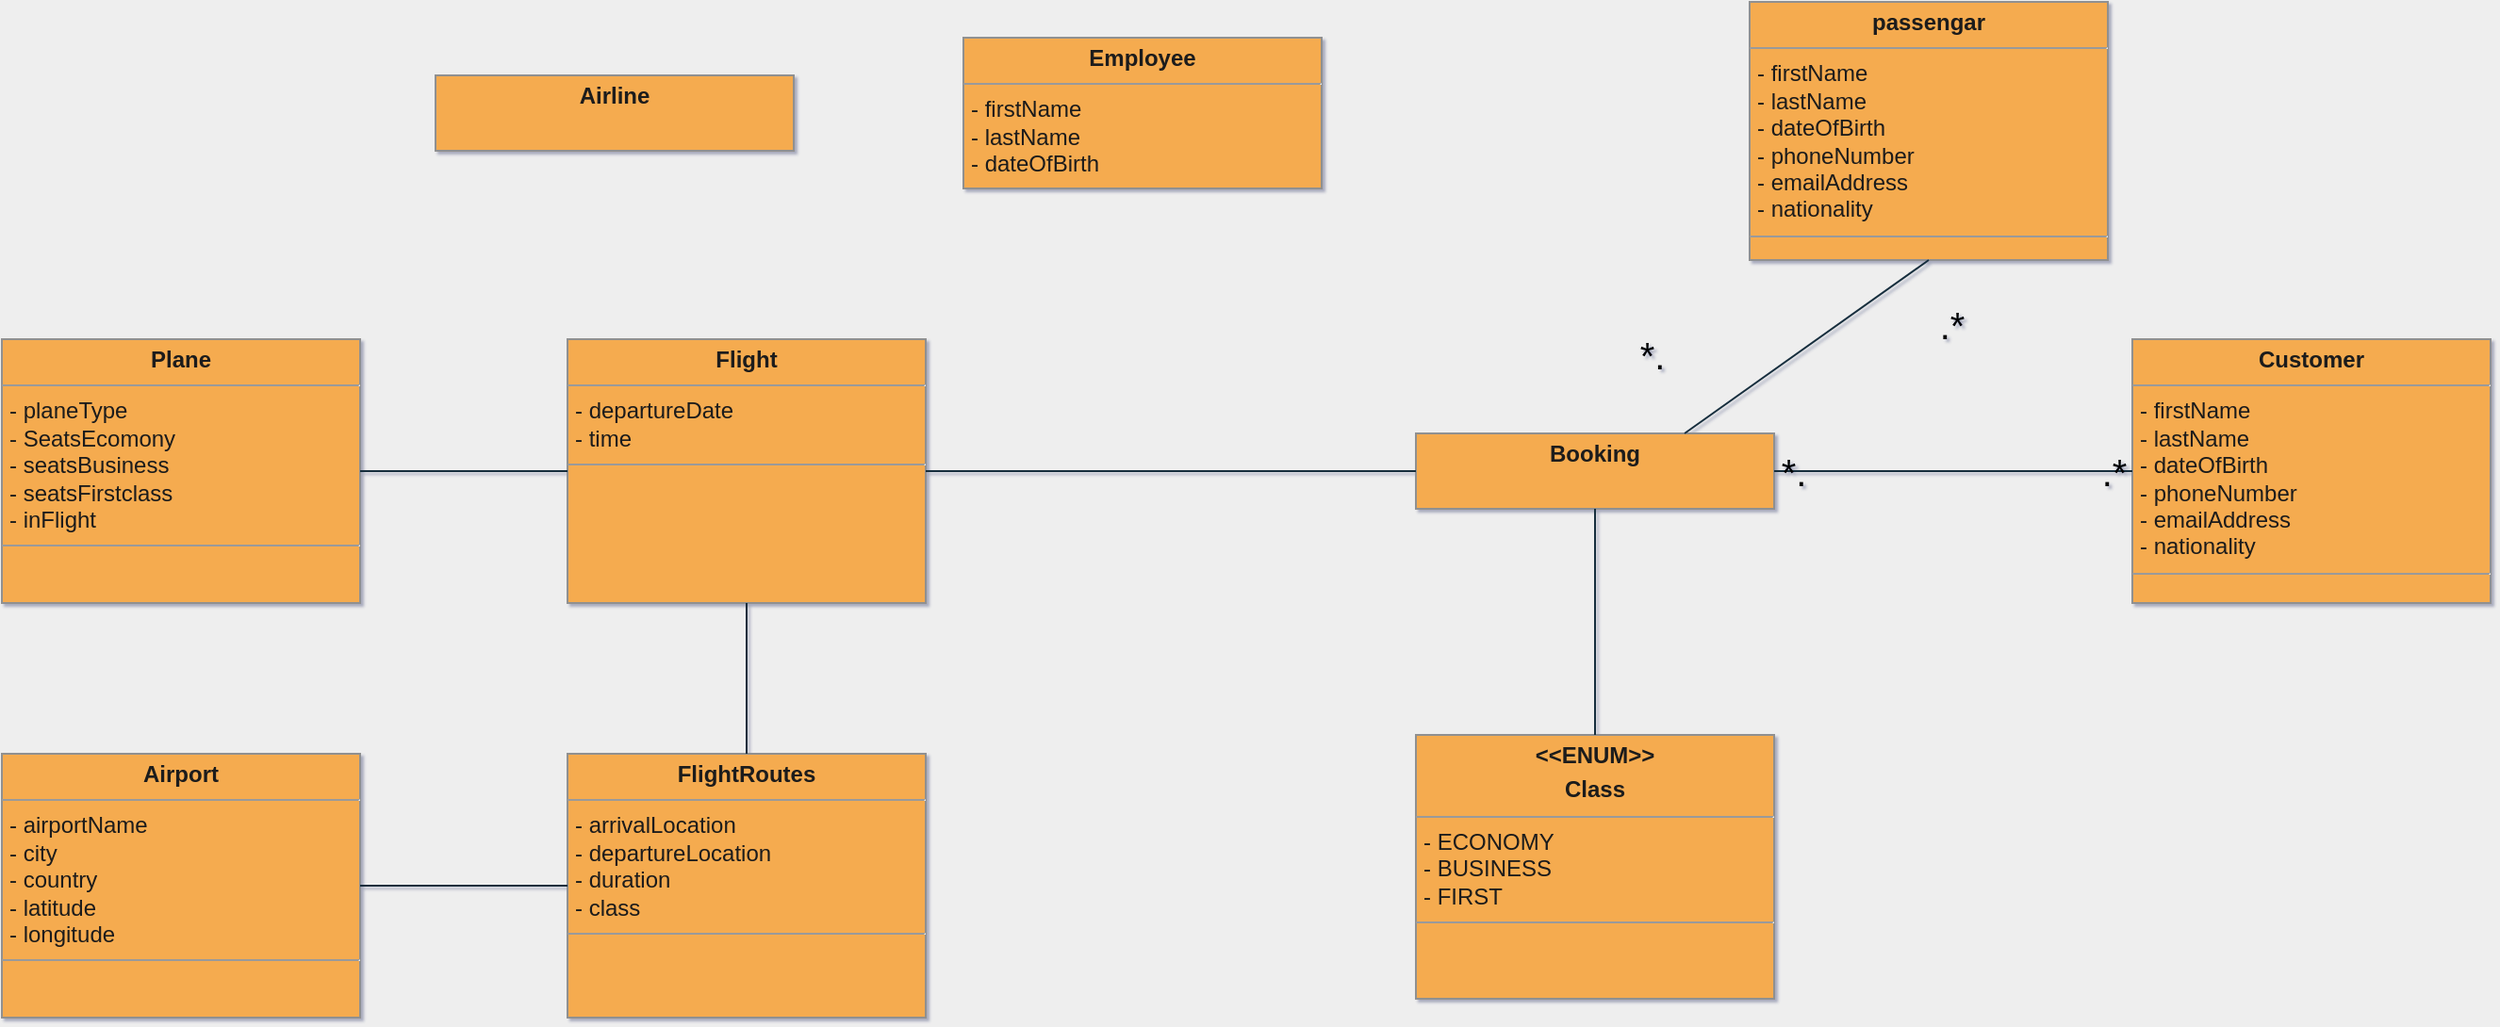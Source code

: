 <mxfile version="14.7.4" type="embed"><diagram name="Page-1" id="c4acf3e9-155e-7222-9cf6-157b1a14988f"><mxGraphModel dx="2105" dy="453" grid="0" gridSize="10" guides="1" tooltips="1" connect="1" arrows="1" fold="1" page="1" pageScale="1" pageWidth="1100" pageHeight="850" background="#EEEEEE" math="0" shadow="1"><root><mxCell id="0"/><mxCell id="1" parent="0"/><mxCell id="5d2195bd80daf111-18" value="&lt;p style=&quot;margin: 0px ; margin-top: 4px ; text-align: center&quot;&gt;&lt;b&gt;Flight&lt;/b&gt;&lt;/p&gt;&lt;hr size=&quot;1&quot;&gt;&lt;p style=&quot;margin: 0px ; margin-left: 4px&quot;&gt;&lt;span&gt;- departureDate&lt;/span&gt;&lt;br&gt;&lt;/p&gt;&lt;p style=&quot;margin: 0px ; margin-left: 4px&quot;&gt;- time&lt;/p&gt;&lt;hr size=&quot;1&quot;&gt;&lt;p style=&quot;margin: 0px ; margin-left: 4px&quot;&gt;&lt;br&gt;&lt;/p&gt;" style="verticalAlign=top;align=left;overflow=fill;fontSize=12;fontFamily=Helvetica;html=1;shadow=0;comic=0;labelBackgroundColor=none;strokeWidth=1;fillColor=#F5AB50;strokeColor=#909090;fontColor=#1A1A1A;" parent="1" vertex="1"><mxGeometry x="-180" y="400" width="190" height="140" as="geometry"/></mxCell><mxCell id="1_HT6QxDU4kzS8ASd7at-2" value="&lt;p style=&quot;margin: 0px ; margin-top: 4px ; text-align: center&quot;&gt;&lt;b&gt;Customer&lt;/b&gt;&lt;/p&gt;&lt;hr size=&quot;1&quot;&gt;&lt;p style=&quot;margin: 0px ; margin-left: 4px&quot;&gt;- firstName&lt;br&gt;&lt;/p&gt;&lt;p style=&quot;margin: 0px ; margin-left: 4px&quot;&gt;- lastName&lt;/p&gt;&lt;p style=&quot;margin: 0px ; margin-left: 4px&quot;&gt;- dateOfBirth&lt;/p&gt;&lt;p style=&quot;margin: 0px ; margin-left: 4px&quot;&gt;- phoneNumber&lt;br&gt;&lt;/p&gt;&lt;p style=&quot;margin: 0px ; margin-left: 4px&quot;&gt;&lt;span&gt;- emailAddress&lt;/span&gt;&lt;/p&gt;&lt;p style=&quot;margin: 0px ; margin-left: 4px&quot;&gt;- nationality&lt;/p&gt;&lt;hr size=&quot;1&quot;&gt;&lt;p style=&quot;margin: 0px ; margin-left: 4px&quot;&gt;&lt;br&gt;&lt;/p&gt;" style="verticalAlign=top;align=left;overflow=fill;fontSize=12;fontFamily=Helvetica;html=1;shadow=0;comic=0;labelBackgroundColor=none;strokeWidth=1;fillColor=#F5AB50;strokeColor=#909090;fontColor=#1A1A1A;" parent="1" vertex="1"><mxGeometry x="650" y="400" width="190" height="140" as="geometry"/></mxCell><mxCell id="1_HT6QxDU4kzS8ASd7at-3" value="&lt;p style=&quot;margin: 0px ; margin-top: 4px ; text-align: center&quot;&gt;&lt;b&gt;Airport&lt;/b&gt;&lt;/p&gt;&lt;hr size=&quot;1&quot;&gt;&lt;p style=&quot;margin: 0px ; margin-left: 4px&quot;&gt;- airportName&lt;br&gt;&lt;/p&gt;&lt;p style=&quot;margin: 0px ; margin-left: 4px&quot;&gt;- city&lt;/p&gt;&lt;p style=&quot;margin: 0px ; margin-left: 4px&quot;&gt;- country&lt;/p&gt;&lt;p style=&quot;margin: 0px ; margin-left: 4px&quot;&gt;- latitude&lt;/p&gt;&lt;p style=&quot;margin: 0px ; margin-left: 4px&quot;&gt;- longitude&lt;/p&gt;&lt;hr size=&quot;1&quot;&gt;&lt;p style=&quot;margin: 0px ; margin-left: 4px&quot;&gt;&lt;br&gt;&lt;/p&gt;" style="verticalAlign=top;align=left;overflow=fill;fontSize=12;fontFamily=Helvetica;html=1;shadow=0;comic=0;labelBackgroundColor=none;strokeWidth=1;fillColor=#F5AB50;strokeColor=#909090;fontColor=#1A1A1A;" parent="1" vertex="1"><mxGeometry x="-480" y="620" width="190" height="140" as="geometry"/></mxCell><mxCell id="1_HT6QxDU4kzS8ASd7at-4" value="&lt;p style=&quot;margin: 0px ; margin-top: 4px ; text-align: center&quot;&gt;&lt;b&gt;FlightRoutes&lt;/b&gt;&lt;/p&gt;&lt;hr size=&quot;1&quot;&gt;&lt;p style=&quot;margin: 0px ; margin-left: 4px&quot;&gt;- arrivalLocation&lt;br&gt;&lt;/p&gt;&lt;p style=&quot;margin: 0px ; margin-left: 4px&quot;&gt;- departureLocation&lt;/p&gt;&lt;p style=&quot;margin: 0px ; margin-left: 4px&quot;&gt;- duration&lt;/p&gt;&lt;p style=&quot;margin: 0px ; margin-left: 4px&quot;&gt;- class&lt;/p&gt;&lt;hr size=&quot;1&quot;&gt;&lt;p style=&quot;margin: 0px ; margin-left: 4px&quot;&gt;&lt;br&gt;&lt;/p&gt;" style="verticalAlign=top;align=left;overflow=fill;fontSize=12;fontFamily=Helvetica;html=1;shadow=0;comic=0;labelBackgroundColor=none;strokeWidth=1;fillColor=#F5AB50;strokeColor=#909090;fontColor=#1A1A1A;" parent="1" vertex="1"><mxGeometry x="-180" y="620" width="190" height="140" as="geometry"/></mxCell><mxCell id="1_HT6QxDU4kzS8ASd7at-5" value="&lt;p style=&quot;margin: 0px ; margin-top: 4px ; text-align: center&quot;&gt;&lt;b&gt;&amp;lt;&amp;lt;ENUM&amp;gt;&amp;gt;&lt;/b&gt;&lt;/p&gt;&lt;p style=&quot;margin: 0px ; margin-top: 4px ; text-align: center&quot;&gt;&lt;b&gt;Class&lt;/b&gt;&lt;/p&gt;&lt;hr size=&quot;1&quot;&gt;&lt;p style=&quot;margin: 0px ; margin-left: 4px&quot;&gt;- ECONOMY&lt;/p&gt;&lt;p style=&quot;margin: 0px ; margin-left: 4px&quot;&gt;- BUSINESS&lt;/p&gt;&lt;p style=&quot;margin: 0px ; margin-left: 4px&quot;&gt;- FIRST&lt;/p&gt;&lt;hr size=&quot;1&quot;&gt;&lt;p style=&quot;margin: 0px ; margin-left: 4px&quot;&gt;&lt;br&gt;&lt;/p&gt;" style="verticalAlign=top;align=left;overflow=fill;fontSize=12;fontFamily=Helvetica;html=1;shadow=0;comic=0;labelBackgroundColor=none;strokeWidth=1;fillColor=#F5AB50;strokeColor=#909090;fontColor=#1A1A1A;" parent="1" vertex="1"><mxGeometry x="270" y="610" width="190" height="140" as="geometry"/></mxCell><mxCell id="1_HT6QxDU4kzS8ASd7at-6" value="&lt;p style=&quot;margin: 0px ; margin-top: 4px ; text-align: center&quot;&gt;&lt;b&gt;Booking&lt;/b&gt;&lt;/p&gt;&lt;p style=&quot;margin: 0px ; margin-left: 4px&quot;&gt;&lt;br&gt;&lt;/p&gt;" style="verticalAlign=top;align=left;overflow=fill;fontSize=12;fontFamily=Helvetica;html=1;shadow=0;comic=0;labelBackgroundColor=none;strokeWidth=1;fillColor=#F5AB50;strokeColor=#909090;fontColor=#1A1A1A;" parent="1" vertex="1"><mxGeometry x="270" y="450" width="190" height="40" as="geometry"/></mxCell><mxCell id="1_HT6QxDU4kzS8ASd7at-7" value="&lt;p style=&quot;margin: 0px ; margin-top: 4px ; text-align: center&quot;&gt;&lt;b&gt;Plane&lt;/b&gt;&lt;/p&gt;&lt;hr size=&quot;1&quot;&gt;&lt;p style=&quot;margin: 0px ; margin-left: 4px&quot;&gt;- planeType&lt;/p&gt;&lt;p style=&quot;margin: 0px ; margin-left: 4px&quot;&gt;- SeatsEcomony&lt;/p&gt;&lt;p style=&quot;margin: 0px ; margin-left: 4px&quot;&gt;- seatsBusiness&lt;/p&gt;&lt;p style=&quot;margin: 0px ; margin-left: 4px&quot;&gt;- seatsFirstclass&lt;/p&gt;&lt;p style=&quot;margin: 0px ; margin-left: 4px&quot;&gt;- inFlight&lt;/p&gt;&lt;hr size=&quot;1&quot;&gt;&lt;p style=&quot;margin: 0px ; margin-left: 4px&quot;&gt;&lt;br&gt;&lt;/p&gt;" style="verticalAlign=top;align=left;overflow=fill;fontSize=12;fontFamily=Helvetica;html=1;shadow=0;comic=0;labelBackgroundColor=none;strokeWidth=1;fillColor=#F5AB50;strokeColor=#909090;fontColor=#1A1A1A;" parent="1" vertex="1"><mxGeometry x="-480" y="400" width="190" height="140" as="geometry"/></mxCell><mxCell id="1_HT6QxDU4kzS8ASd7at-10" value="" style="endArrow=none;html=1;entryX=0;entryY=0.5;entryDx=0;entryDy=0;exitX=1;exitY=0.5;exitDx=0;exitDy=0;labelBackgroundColor=none;strokeColor=#182E3E;fontColor=#1A1A1A;" parent="1" source="1_HT6QxDU4kzS8ASd7at-6" target="1_HT6QxDU4kzS8ASd7at-2" edge="1"><mxGeometry width="50" height="50" relative="1" as="geometry"><mxPoint x="310" y="350" as="sourcePoint"/><mxPoint x="225" y="340" as="targetPoint"/></mxGeometry></mxCell><mxCell id="P5lX1wlj_v9exh4R8Un_-4" value="*." style="edgeLabel;html=1;align=center;verticalAlign=middle;resizable=0;points=[];labelBackgroundColor=none;fontSize=20;" parent="1_HT6QxDU4kzS8ASd7at-10" vertex="1" connectable="0"><mxGeometry x="-0.083" y="1" relative="1" as="geometry"><mxPoint x="-77" y="1" as="offset"/></mxGeometry></mxCell><mxCell id="P5lX1wlj_v9exh4R8Un_-5" value="&lt;span style=&quot;&quot;&gt;.*&lt;/span&gt;" style="edgeLabel;html=1;align=center;verticalAlign=middle;resizable=0;points=[];fontSize=20;labelBackgroundColor=none;" parent="1_HT6QxDU4kzS8ASd7at-10" vertex="1" connectable="0"><mxGeometry x="0.261" relative="1" as="geometry"><mxPoint x="60" as="offset"/></mxGeometry></mxCell><mxCell id="1_HT6QxDU4kzS8ASd7at-11" value="" style="endArrow=none;html=1;entryX=0;entryY=0.5;entryDx=0;entryDy=0;exitX=1;exitY=0.5;exitDx=0;exitDy=0;labelBackgroundColor=#EEEEEE;strokeColor=#182E3E;fontColor=#1A1A1A;" parent="1" source="5d2195bd80daf111-18" target="1_HT6QxDU4kzS8ASd7at-6" edge="1"><mxGeometry width="50" height="50" relative="1" as="geometry"><mxPoint x="20" y="430" as="sourcePoint"/><mxPoint x="70" y="380" as="targetPoint"/></mxGeometry></mxCell><mxCell id="1_HT6QxDU4kzS8ASd7at-13" value="" style="endArrow=none;html=1;entryX=0;entryY=0.5;entryDx=0;entryDy=0;exitX=1;exitY=0.5;exitDx=0;exitDy=0;labelBackgroundColor=#EEEEEE;strokeColor=#182E3E;fontColor=#1A1A1A;" parent="1" source="1_HT6QxDU4kzS8ASd7at-7" target="5d2195bd80daf111-18" edge="1"><mxGeometry width="50" height="50" relative="1" as="geometry"><mxPoint x="-430" y="510" as="sourcePoint"/><mxPoint x="-380" y="460" as="targetPoint"/></mxGeometry></mxCell><mxCell id="1_HT6QxDU4kzS8ASd7at-14" value="" style="endArrow=none;html=1;entryX=0.5;entryY=1;entryDx=0;entryDy=0;labelBackgroundColor=#EEEEEE;strokeColor=#182E3E;fontColor=#1A1A1A;" parent="1" source="1_HT6QxDU4kzS8ASd7at-4" target="5d2195bd80daf111-18" edge="1"><mxGeometry width="50" height="50" relative="1" as="geometry"><mxPoint x="-220" y="550" as="sourcePoint"/><mxPoint x="-170" y="500" as="targetPoint"/></mxGeometry></mxCell><mxCell id="1_HT6QxDU4kzS8ASd7at-16" value="" style="endArrow=none;html=1;entryX=0;entryY=0.5;entryDx=0;entryDy=0;exitX=1;exitY=0.5;exitDx=0;exitDy=0;labelBackgroundColor=#EEEEEE;strokeColor=#182E3E;fontColor=#1A1A1A;" parent="1" source="1_HT6QxDU4kzS8ASd7at-3" target="1_HT6QxDU4kzS8ASd7at-4" edge="1"><mxGeometry width="50" height="50" relative="1" as="geometry"><mxPoint x="-270" y="600" as="sourcePoint"/><mxPoint x="-220" y="550" as="targetPoint"/></mxGeometry></mxCell><mxCell id="1_HT6QxDU4kzS8ASd7at-22" value="&lt;p style=&quot;margin: 0px ; margin-top: 4px ; text-align: center&quot;&gt;&lt;b&gt;Employee&lt;/b&gt;&lt;/p&gt;&lt;hr size=&quot;1&quot;&gt;&lt;p style=&quot;margin: 0px ; margin-left: 4px&quot;&gt;- firstName&lt;br&gt;&lt;/p&gt;&lt;p style=&quot;margin: 0px ; margin-left: 4px&quot;&gt;- lastName&lt;/p&gt;&lt;p style=&quot;margin: 0px ; margin-left: 4px&quot;&gt;- dateOfBirth&lt;/p&gt;&lt;p style=&quot;margin: 0px ; margin-left: 4px&quot;&gt;&lt;br&gt;&lt;/p&gt;" style="verticalAlign=top;align=left;overflow=fill;fontSize=12;fontFamily=Helvetica;html=1;shadow=0;comic=0;labelBackgroundColor=none;strokeWidth=1;fillColor=#F5AB50;strokeColor=#909090;fontColor=#1A1A1A;" parent="1" vertex="1"><mxGeometry x="30" y="240" width="190" height="80" as="geometry"/></mxCell><mxCell id="2" value="" style="endArrow=none;html=1;fontColor=#1A1A1A;strokeColor=#182E3E;entryX=0.5;entryY=1;entryDx=0;entryDy=0;exitX=0.5;exitY=0;exitDx=0;exitDy=0;" parent="1" source="1_HT6QxDU4kzS8ASd7at-5" target="1_HT6QxDU4kzS8ASd7at-6" edge="1"><mxGeometry width="50" height="50" relative="1" as="geometry"><mxPoint x="240" y="620" as="sourcePoint"/><mxPoint x="290" y="570" as="targetPoint"/></mxGeometry></mxCell><mxCell id="3" value="&lt;p style=&quot;margin: 0px ; margin-top: 4px ; text-align: center&quot;&gt;&lt;b&gt;Airline&lt;/b&gt;&lt;/p&gt;&lt;p style=&quot;margin: 0px ; margin-top: 4px ; text-align: center&quot;&gt;&lt;b&gt;&lt;br&gt;&lt;/b&gt;&lt;/p&gt;" style="verticalAlign=top;align=left;overflow=fill;fontSize=12;fontFamily=Helvetica;html=1;shadow=0;comic=0;labelBackgroundColor=none;strokeWidth=1;fillColor=#F5AB50;strokeColor=#909090;fontColor=#1A1A1A;" parent="1" vertex="1"><mxGeometry x="-250" y="260" width="190" height="40" as="geometry"/></mxCell><mxCell id="4" value="&lt;p style=&quot;margin: 0px ; margin-top: 4px ; text-align: center&quot;&gt;&lt;b&gt;passengar&lt;/b&gt;&lt;/p&gt;&lt;hr size=&quot;1&quot;&gt;&lt;p style=&quot;margin: 0px ; margin-left: 4px&quot;&gt;- firstName&lt;br&gt;&lt;/p&gt;&lt;p style=&quot;margin: 0px ; margin-left: 4px&quot;&gt;- lastName&lt;/p&gt;&lt;p style=&quot;margin: 0px ; margin-left: 4px&quot;&gt;- dateOfBirth&lt;/p&gt;&lt;p style=&quot;margin: 0px ; margin-left: 4px&quot;&gt;- phoneNumber&lt;br&gt;&lt;/p&gt;&lt;p style=&quot;margin: 0px ; margin-left: 4px&quot;&gt;&lt;span&gt;- emailAddress&lt;/span&gt;&lt;/p&gt;&lt;p style=&quot;margin: 0px ; margin-left: 4px&quot;&gt;- nationality&lt;/p&gt;&lt;hr size=&quot;1&quot;&gt;&lt;p style=&quot;margin: 0px ; margin-left: 4px&quot;&gt;&lt;br&gt;&lt;/p&gt;" style="verticalAlign=top;align=left;overflow=fill;fontSize=12;fontFamily=Helvetica;html=1;shadow=0;comic=0;labelBackgroundColor=none;strokeWidth=1;fillColor=#F5AB50;strokeColor=#909090;fontColor=#1A1A1A;" vertex="1" parent="1"><mxGeometry x="447" y="221" width="190" height="137" as="geometry"/></mxCell><mxCell id="5" value="" style="endArrow=none;html=1;entryX=0.5;entryY=1;entryDx=0;entryDy=0;exitX=0.75;exitY=0;exitDx=0;exitDy=0;labelBackgroundColor=none;strokeColor=#182E3E;fontColor=#1A1A1A;" edge="1" parent="1" source="1_HT6QxDU4kzS8ASd7at-6" target="4"><mxGeometry width="50" height="50" relative="1" as="geometry"><mxPoint x="470" y="480" as="sourcePoint"/><mxPoint x="660" y="480" as="targetPoint"/></mxGeometry></mxCell><mxCell id="6" value="*." style="edgeLabel;html=1;align=center;verticalAlign=middle;resizable=0;points=[];labelBackgroundColor=none;fontSize=20;" vertex="1" connectable="0" parent="5"><mxGeometry x="-0.083" y="1" relative="1" as="geometry"><mxPoint x="-77" y="1" as="offset"/></mxGeometry></mxCell><mxCell id="7" value="&lt;span style=&quot;&quot;&gt;.*&lt;/span&gt;" style="edgeLabel;html=1;align=center;verticalAlign=middle;resizable=0;points=[];fontSize=20;labelBackgroundColor=none;" vertex="1" connectable="0" parent="5"><mxGeometry x="0.261" relative="1" as="geometry"><mxPoint x="60" as="offset"/></mxGeometry></mxCell></root></mxGraphModel></diagram></mxfile>